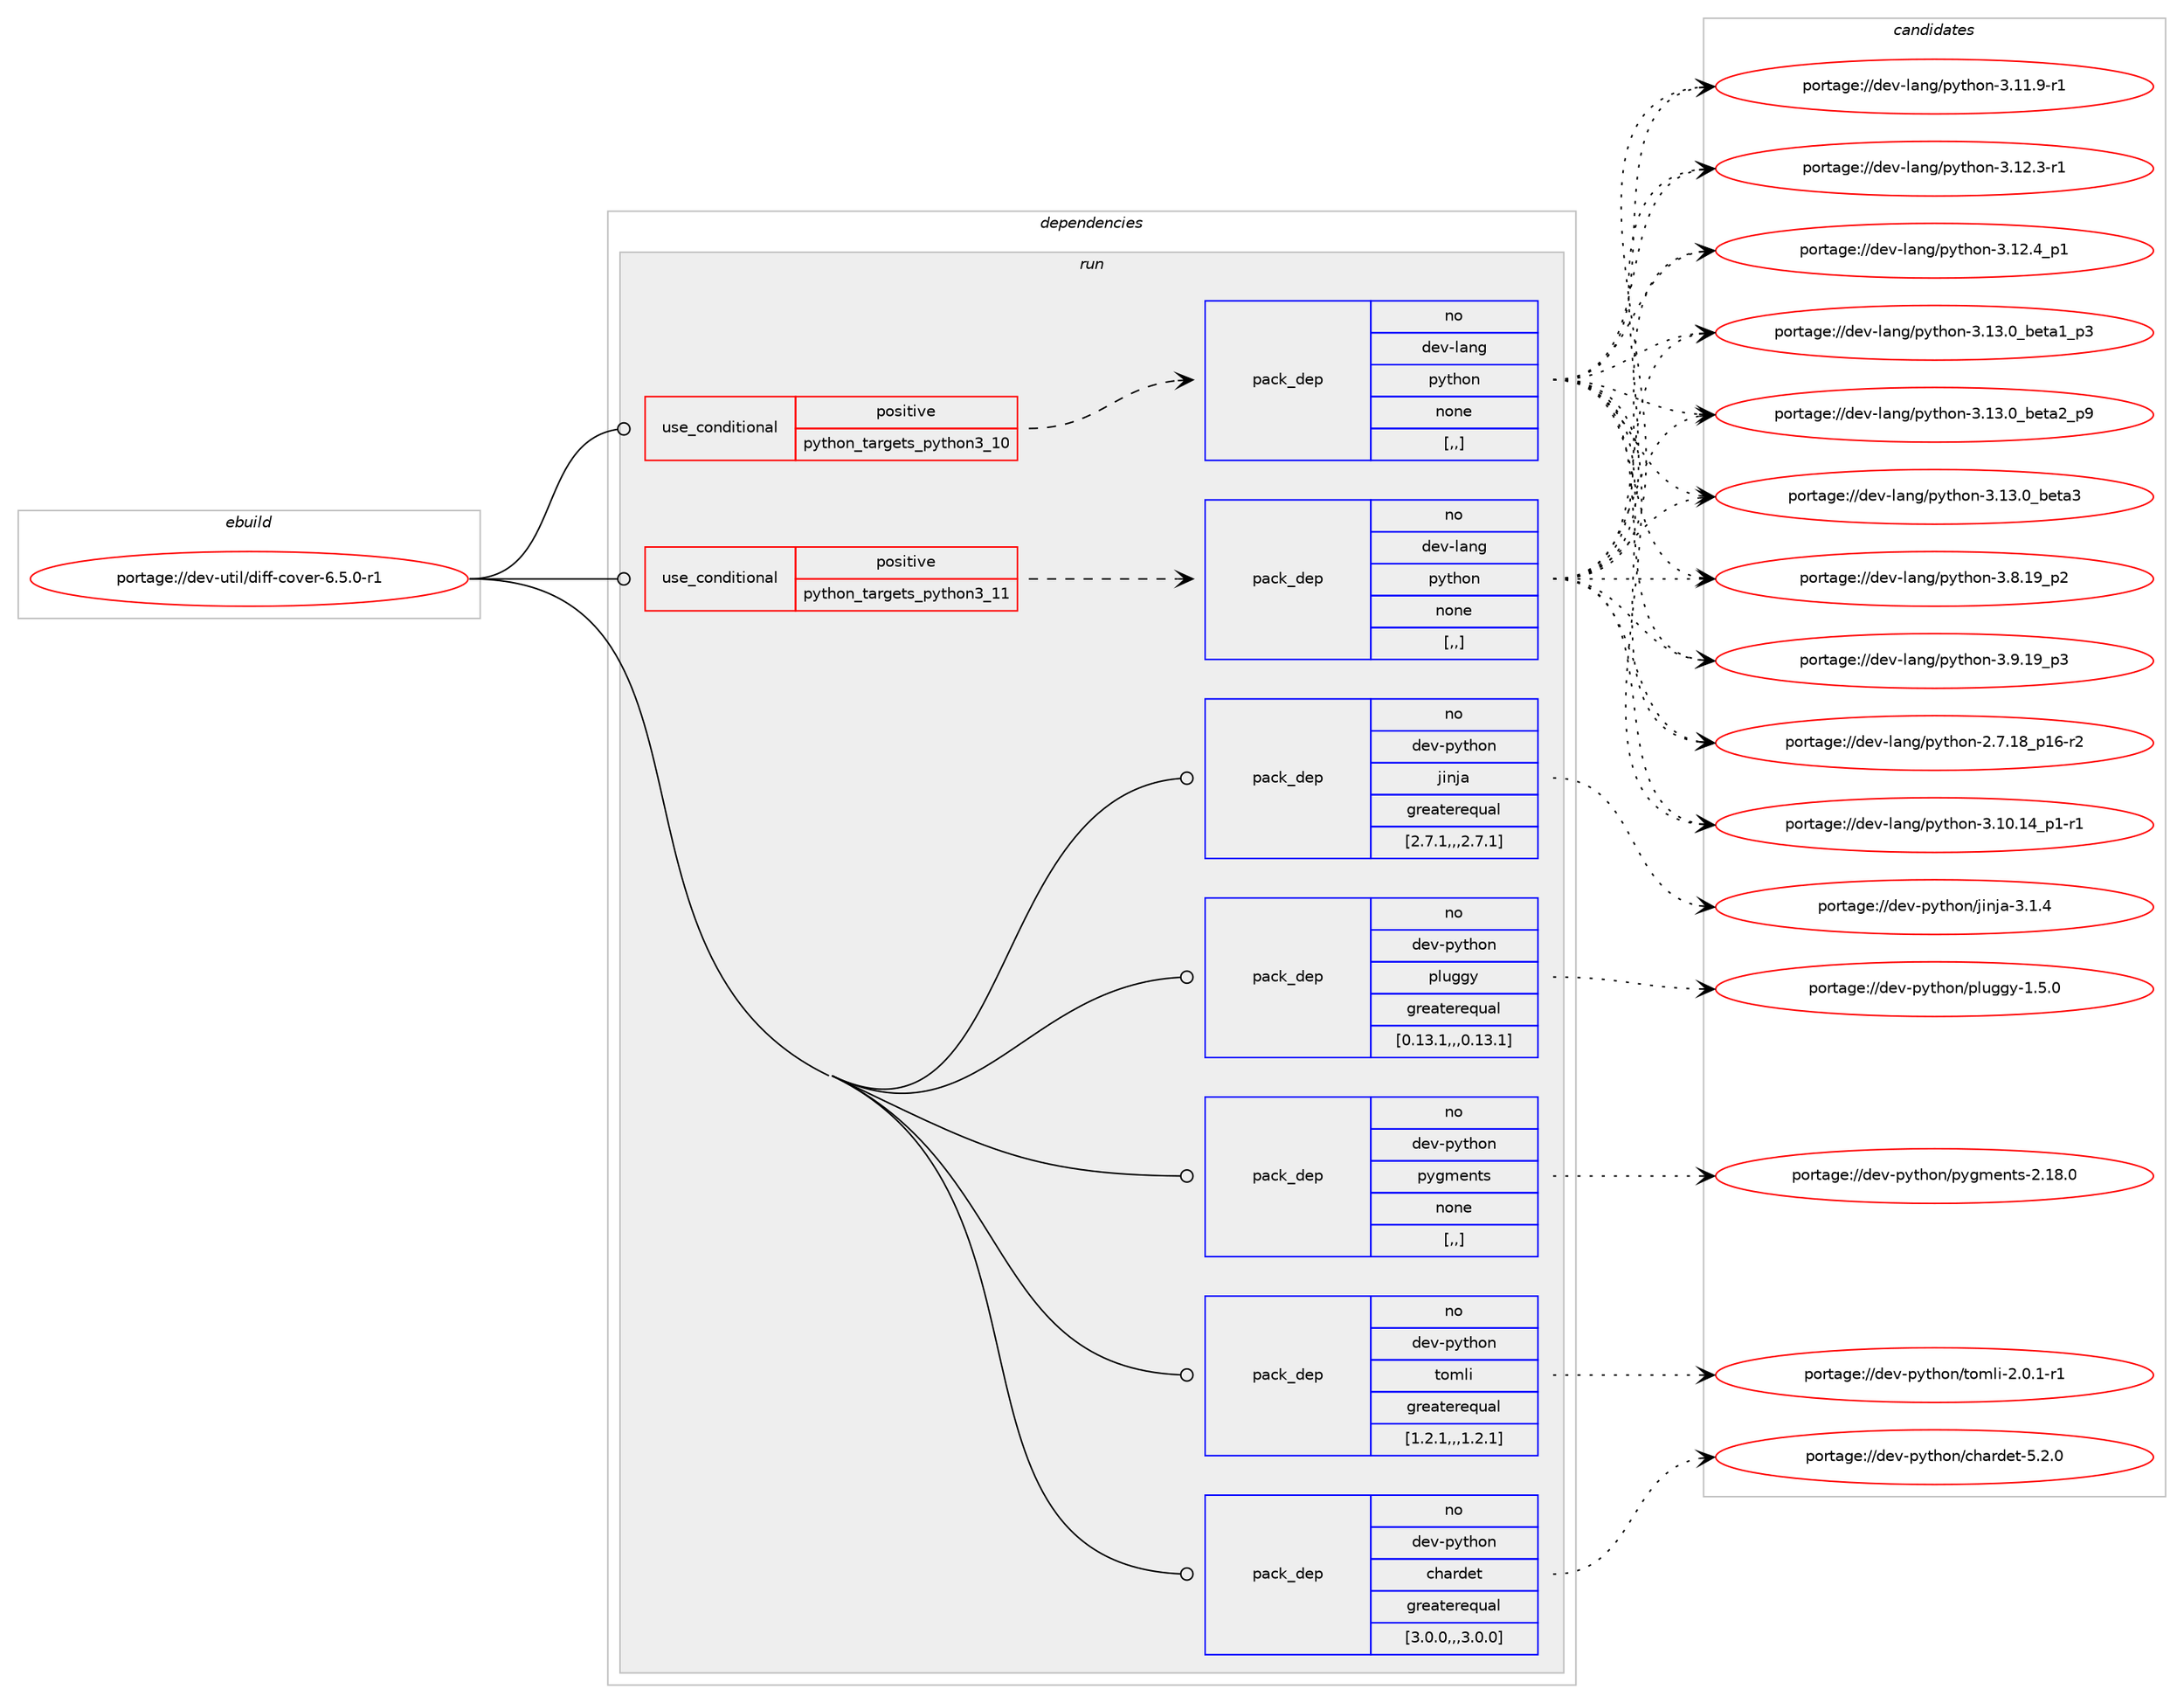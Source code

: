 digraph prolog {

# *************
# Graph options
# *************

newrank=true;
concentrate=true;
compound=true;
graph [rankdir=LR,fontname=Helvetica,fontsize=10,ranksep=1.5];#, ranksep=2.5, nodesep=0.2];
edge  [arrowhead=vee];
node  [fontname=Helvetica,fontsize=10];

# **********
# The ebuild
# **********

subgraph cluster_leftcol {
color=gray;
rank=same;
label=<<i>ebuild</i>>;
id [label="portage://dev-util/diff-cover-6.5.0-r1", color=red, width=4, href="../dev-util/diff-cover-6.5.0-r1.svg"];
}

# ****************
# The dependencies
# ****************

subgraph cluster_midcol {
color=gray;
label=<<i>dependencies</i>>;
subgraph cluster_compile {
fillcolor="#eeeeee";
style=filled;
label=<<i>compile</i>>;
}
subgraph cluster_compileandrun {
fillcolor="#eeeeee";
style=filled;
label=<<i>compile and run</i>>;
}
subgraph cluster_run {
fillcolor="#eeeeee";
style=filled;
label=<<i>run</i>>;
subgraph cond58838 {
dependency209601 [label=<<TABLE BORDER="0" CELLBORDER="1" CELLSPACING="0" CELLPADDING="4"><TR><TD ROWSPAN="3" CELLPADDING="10">use_conditional</TD></TR><TR><TD>positive</TD></TR><TR><TD>python_targets_python3_10</TD></TR></TABLE>>, shape=none, color=red];
subgraph pack149377 {
dependency209602 [label=<<TABLE BORDER="0" CELLBORDER="1" CELLSPACING="0" CELLPADDING="4" WIDTH="220"><TR><TD ROWSPAN="6" CELLPADDING="30">pack_dep</TD></TR><TR><TD WIDTH="110">no</TD></TR><TR><TD>dev-lang</TD></TR><TR><TD>python</TD></TR><TR><TD>none</TD></TR><TR><TD>[,,]</TD></TR></TABLE>>, shape=none, color=blue];
}
dependency209601:e -> dependency209602:w [weight=20,style="dashed",arrowhead="vee"];
}
id:e -> dependency209601:w [weight=20,style="solid",arrowhead="odot"];
subgraph cond58839 {
dependency209603 [label=<<TABLE BORDER="0" CELLBORDER="1" CELLSPACING="0" CELLPADDING="4"><TR><TD ROWSPAN="3" CELLPADDING="10">use_conditional</TD></TR><TR><TD>positive</TD></TR><TR><TD>python_targets_python3_11</TD></TR></TABLE>>, shape=none, color=red];
subgraph pack149378 {
dependency209604 [label=<<TABLE BORDER="0" CELLBORDER="1" CELLSPACING="0" CELLPADDING="4" WIDTH="220"><TR><TD ROWSPAN="6" CELLPADDING="30">pack_dep</TD></TR><TR><TD WIDTH="110">no</TD></TR><TR><TD>dev-lang</TD></TR><TR><TD>python</TD></TR><TR><TD>none</TD></TR><TR><TD>[,,]</TD></TR></TABLE>>, shape=none, color=blue];
}
dependency209603:e -> dependency209604:w [weight=20,style="dashed",arrowhead="vee"];
}
id:e -> dependency209603:w [weight=20,style="solid",arrowhead="odot"];
subgraph pack149379 {
dependency209605 [label=<<TABLE BORDER="0" CELLBORDER="1" CELLSPACING="0" CELLPADDING="4" WIDTH="220"><TR><TD ROWSPAN="6" CELLPADDING="30">pack_dep</TD></TR><TR><TD WIDTH="110">no</TD></TR><TR><TD>dev-python</TD></TR><TR><TD>chardet</TD></TR><TR><TD>greaterequal</TD></TR><TR><TD>[3.0.0,,,3.0.0]</TD></TR></TABLE>>, shape=none, color=blue];
}
id:e -> dependency209605:w [weight=20,style="solid",arrowhead="odot"];
subgraph pack149380 {
dependency209606 [label=<<TABLE BORDER="0" CELLBORDER="1" CELLSPACING="0" CELLPADDING="4" WIDTH="220"><TR><TD ROWSPAN="6" CELLPADDING="30">pack_dep</TD></TR><TR><TD WIDTH="110">no</TD></TR><TR><TD>dev-python</TD></TR><TR><TD>jinja</TD></TR><TR><TD>greaterequal</TD></TR><TR><TD>[2.7.1,,,2.7.1]</TD></TR></TABLE>>, shape=none, color=blue];
}
id:e -> dependency209606:w [weight=20,style="solid",arrowhead="odot"];
subgraph pack149381 {
dependency209607 [label=<<TABLE BORDER="0" CELLBORDER="1" CELLSPACING="0" CELLPADDING="4" WIDTH="220"><TR><TD ROWSPAN="6" CELLPADDING="30">pack_dep</TD></TR><TR><TD WIDTH="110">no</TD></TR><TR><TD>dev-python</TD></TR><TR><TD>pluggy</TD></TR><TR><TD>greaterequal</TD></TR><TR><TD>[0.13.1,,,0.13.1]</TD></TR></TABLE>>, shape=none, color=blue];
}
id:e -> dependency209607:w [weight=20,style="solid",arrowhead="odot"];
subgraph pack149382 {
dependency209608 [label=<<TABLE BORDER="0" CELLBORDER="1" CELLSPACING="0" CELLPADDING="4" WIDTH="220"><TR><TD ROWSPAN="6" CELLPADDING="30">pack_dep</TD></TR><TR><TD WIDTH="110">no</TD></TR><TR><TD>dev-python</TD></TR><TR><TD>pygments</TD></TR><TR><TD>none</TD></TR><TR><TD>[,,]</TD></TR></TABLE>>, shape=none, color=blue];
}
id:e -> dependency209608:w [weight=20,style="solid",arrowhead="odot"];
subgraph pack149383 {
dependency209609 [label=<<TABLE BORDER="0" CELLBORDER="1" CELLSPACING="0" CELLPADDING="4" WIDTH="220"><TR><TD ROWSPAN="6" CELLPADDING="30">pack_dep</TD></TR><TR><TD WIDTH="110">no</TD></TR><TR><TD>dev-python</TD></TR><TR><TD>tomli</TD></TR><TR><TD>greaterequal</TD></TR><TR><TD>[1.2.1,,,1.2.1]</TD></TR></TABLE>>, shape=none, color=blue];
}
id:e -> dependency209609:w [weight=20,style="solid",arrowhead="odot"];
}
}

# **************
# The candidates
# **************

subgraph cluster_choices {
rank=same;
color=gray;
label=<<i>candidates</i>>;

subgraph choice149377 {
color=black;
nodesep=1;
choice100101118451089711010347112121116104111110455046554649569511249544511450 [label="portage://dev-lang/python-2.7.18_p16-r2", color=red, width=4,href="../dev-lang/python-2.7.18_p16-r2.svg"];
choice100101118451089711010347112121116104111110455146494846495295112494511449 [label="portage://dev-lang/python-3.10.14_p1-r1", color=red, width=4,href="../dev-lang/python-3.10.14_p1-r1.svg"];
choice100101118451089711010347112121116104111110455146494946574511449 [label="portage://dev-lang/python-3.11.9-r1", color=red, width=4,href="../dev-lang/python-3.11.9-r1.svg"];
choice100101118451089711010347112121116104111110455146495046514511449 [label="portage://dev-lang/python-3.12.3-r1", color=red, width=4,href="../dev-lang/python-3.12.3-r1.svg"];
choice100101118451089711010347112121116104111110455146495046529511249 [label="portage://dev-lang/python-3.12.4_p1", color=red, width=4,href="../dev-lang/python-3.12.4_p1.svg"];
choice10010111845108971101034711212111610411111045514649514648959810111697499511251 [label="portage://dev-lang/python-3.13.0_beta1_p3", color=red, width=4,href="../dev-lang/python-3.13.0_beta1_p3.svg"];
choice10010111845108971101034711212111610411111045514649514648959810111697509511257 [label="portage://dev-lang/python-3.13.0_beta2_p9", color=red, width=4,href="../dev-lang/python-3.13.0_beta2_p9.svg"];
choice1001011184510897110103471121211161041111104551464951464895981011169751 [label="portage://dev-lang/python-3.13.0_beta3", color=red, width=4,href="../dev-lang/python-3.13.0_beta3.svg"];
choice100101118451089711010347112121116104111110455146564649579511250 [label="portage://dev-lang/python-3.8.19_p2", color=red, width=4,href="../dev-lang/python-3.8.19_p2.svg"];
choice100101118451089711010347112121116104111110455146574649579511251 [label="portage://dev-lang/python-3.9.19_p3", color=red, width=4,href="../dev-lang/python-3.9.19_p3.svg"];
dependency209602:e -> choice100101118451089711010347112121116104111110455046554649569511249544511450:w [style=dotted,weight="100"];
dependency209602:e -> choice100101118451089711010347112121116104111110455146494846495295112494511449:w [style=dotted,weight="100"];
dependency209602:e -> choice100101118451089711010347112121116104111110455146494946574511449:w [style=dotted,weight="100"];
dependency209602:e -> choice100101118451089711010347112121116104111110455146495046514511449:w [style=dotted,weight="100"];
dependency209602:e -> choice100101118451089711010347112121116104111110455146495046529511249:w [style=dotted,weight="100"];
dependency209602:e -> choice10010111845108971101034711212111610411111045514649514648959810111697499511251:w [style=dotted,weight="100"];
dependency209602:e -> choice10010111845108971101034711212111610411111045514649514648959810111697509511257:w [style=dotted,weight="100"];
dependency209602:e -> choice1001011184510897110103471121211161041111104551464951464895981011169751:w [style=dotted,weight="100"];
dependency209602:e -> choice100101118451089711010347112121116104111110455146564649579511250:w [style=dotted,weight="100"];
dependency209602:e -> choice100101118451089711010347112121116104111110455146574649579511251:w [style=dotted,weight="100"];
}
subgraph choice149378 {
color=black;
nodesep=1;
choice100101118451089711010347112121116104111110455046554649569511249544511450 [label="portage://dev-lang/python-2.7.18_p16-r2", color=red, width=4,href="../dev-lang/python-2.7.18_p16-r2.svg"];
choice100101118451089711010347112121116104111110455146494846495295112494511449 [label="portage://dev-lang/python-3.10.14_p1-r1", color=red, width=4,href="../dev-lang/python-3.10.14_p1-r1.svg"];
choice100101118451089711010347112121116104111110455146494946574511449 [label="portage://dev-lang/python-3.11.9-r1", color=red, width=4,href="../dev-lang/python-3.11.9-r1.svg"];
choice100101118451089711010347112121116104111110455146495046514511449 [label="portage://dev-lang/python-3.12.3-r1", color=red, width=4,href="../dev-lang/python-3.12.3-r1.svg"];
choice100101118451089711010347112121116104111110455146495046529511249 [label="portage://dev-lang/python-3.12.4_p1", color=red, width=4,href="../dev-lang/python-3.12.4_p1.svg"];
choice10010111845108971101034711212111610411111045514649514648959810111697499511251 [label="portage://dev-lang/python-3.13.0_beta1_p3", color=red, width=4,href="../dev-lang/python-3.13.0_beta1_p3.svg"];
choice10010111845108971101034711212111610411111045514649514648959810111697509511257 [label="portage://dev-lang/python-3.13.0_beta2_p9", color=red, width=4,href="../dev-lang/python-3.13.0_beta2_p9.svg"];
choice1001011184510897110103471121211161041111104551464951464895981011169751 [label="portage://dev-lang/python-3.13.0_beta3", color=red, width=4,href="../dev-lang/python-3.13.0_beta3.svg"];
choice100101118451089711010347112121116104111110455146564649579511250 [label="portage://dev-lang/python-3.8.19_p2", color=red, width=4,href="../dev-lang/python-3.8.19_p2.svg"];
choice100101118451089711010347112121116104111110455146574649579511251 [label="portage://dev-lang/python-3.9.19_p3", color=red, width=4,href="../dev-lang/python-3.9.19_p3.svg"];
dependency209604:e -> choice100101118451089711010347112121116104111110455046554649569511249544511450:w [style=dotted,weight="100"];
dependency209604:e -> choice100101118451089711010347112121116104111110455146494846495295112494511449:w [style=dotted,weight="100"];
dependency209604:e -> choice100101118451089711010347112121116104111110455146494946574511449:w [style=dotted,weight="100"];
dependency209604:e -> choice100101118451089711010347112121116104111110455146495046514511449:w [style=dotted,weight="100"];
dependency209604:e -> choice100101118451089711010347112121116104111110455146495046529511249:w [style=dotted,weight="100"];
dependency209604:e -> choice10010111845108971101034711212111610411111045514649514648959810111697499511251:w [style=dotted,weight="100"];
dependency209604:e -> choice10010111845108971101034711212111610411111045514649514648959810111697509511257:w [style=dotted,weight="100"];
dependency209604:e -> choice1001011184510897110103471121211161041111104551464951464895981011169751:w [style=dotted,weight="100"];
dependency209604:e -> choice100101118451089711010347112121116104111110455146564649579511250:w [style=dotted,weight="100"];
dependency209604:e -> choice100101118451089711010347112121116104111110455146574649579511251:w [style=dotted,weight="100"];
}
subgraph choice149379 {
color=black;
nodesep=1;
choice10010111845112121116104111110479910497114100101116455346504648 [label="portage://dev-python/chardet-5.2.0", color=red, width=4,href="../dev-python/chardet-5.2.0.svg"];
dependency209605:e -> choice10010111845112121116104111110479910497114100101116455346504648:w [style=dotted,weight="100"];
}
subgraph choice149380 {
color=black;
nodesep=1;
choice100101118451121211161041111104710610511010697455146494652 [label="portage://dev-python/jinja-3.1.4", color=red, width=4,href="../dev-python/jinja-3.1.4.svg"];
dependency209606:e -> choice100101118451121211161041111104710610511010697455146494652:w [style=dotted,weight="100"];
}
subgraph choice149381 {
color=black;
nodesep=1;
choice1001011184511212111610411111047112108117103103121454946534648 [label="portage://dev-python/pluggy-1.5.0", color=red, width=4,href="../dev-python/pluggy-1.5.0.svg"];
dependency209607:e -> choice1001011184511212111610411111047112108117103103121454946534648:w [style=dotted,weight="100"];
}
subgraph choice149382 {
color=black;
nodesep=1;
choice100101118451121211161041111104711212110310910111011611545504649564648 [label="portage://dev-python/pygments-2.18.0", color=red, width=4,href="../dev-python/pygments-2.18.0.svg"];
dependency209608:e -> choice100101118451121211161041111104711212110310910111011611545504649564648:w [style=dotted,weight="100"];
}
subgraph choice149383 {
color=black;
nodesep=1;
choice10010111845112121116104111110471161111091081054550464846494511449 [label="portage://dev-python/tomli-2.0.1-r1", color=red, width=4,href="../dev-python/tomli-2.0.1-r1.svg"];
dependency209609:e -> choice10010111845112121116104111110471161111091081054550464846494511449:w [style=dotted,weight="100"];
}
}

}
